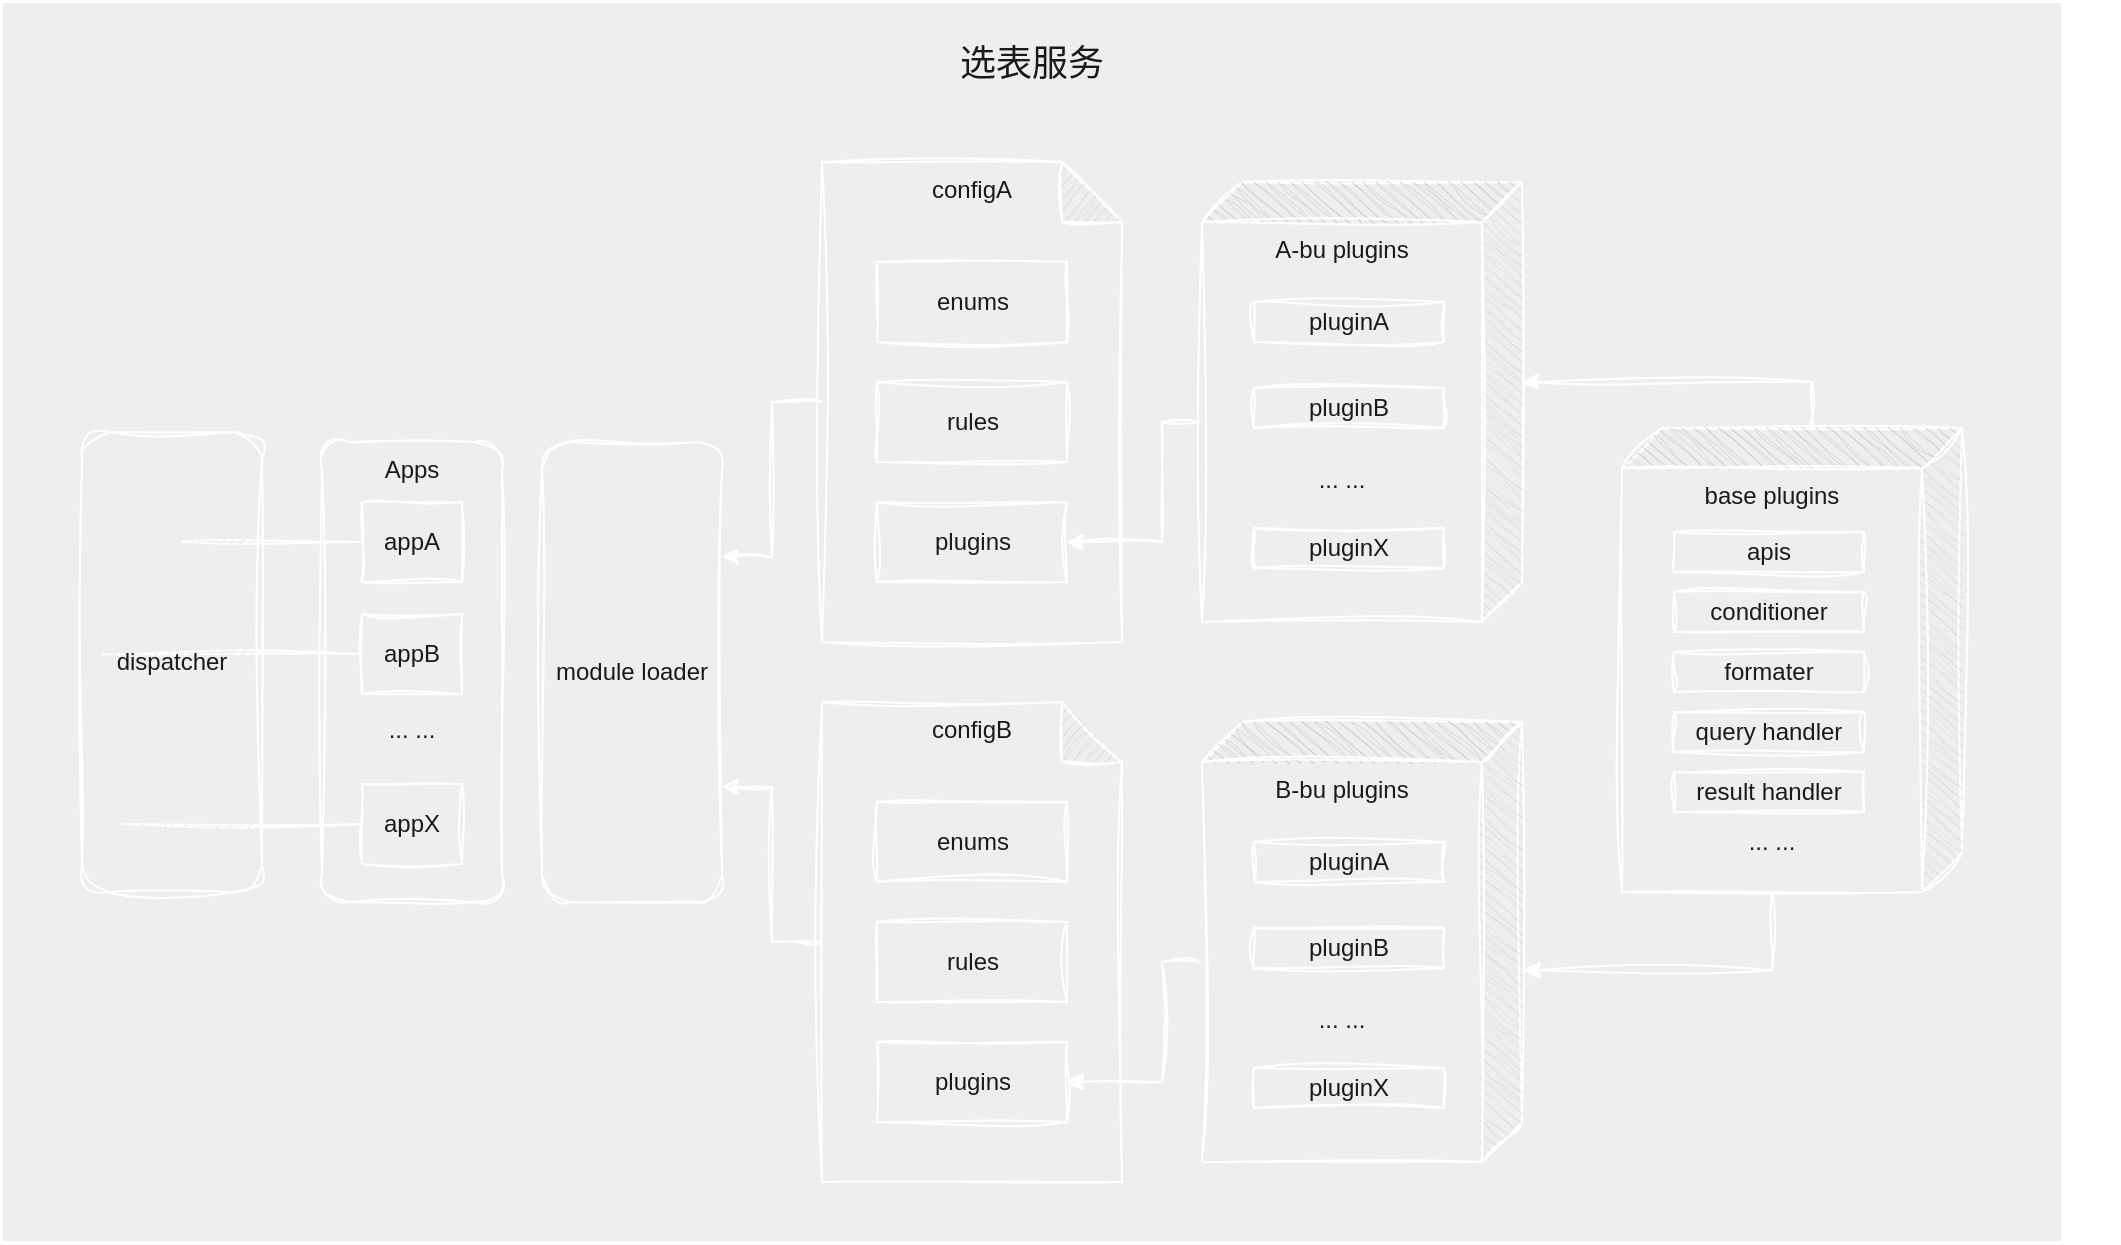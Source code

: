 <mxfile version="24.0.1" type="github">
  <diagram id="C5RBs43oDa-KdzZeNtuy" name="Page-1">
    <mxGraphModel dx="2261" dy="761" grid="1" gridSize="10" guides="1" tooltips="1" connect="1" arrows="1" fold="1" page="1" pageScale="1" pageWidth="827" pageHeight="1169" background="none" math="0" shadow="0">
      <root>
        <mxCell id="WIyWlLk6GJQsqaUBKTNV-0" />
        <mxCell id="WIyWlLk6GJQsqaUBKTNV-1" parent="WIyWlLk6GJQsqaUBKTNV-0" />
        <mxCell id="ebe6CAPBfRJyWC64Laac-99" style="edgeStyle=orthogonalEdgeStyle;rounded=0;sketch=1;hachureGap=4;jiggle=2;curveFitting=1;orthogonalLoop=1;jettySize=auto;html=1;exitX=1;exitY=0.5;exitDx=0;exitDy=0;strokeColor=#FFFFFF;fontColor=#FFFFFF;" edge="1" parent="WIyWlLk6GJQsqaUBKTNV-1" source="ebe6CAPBfRJyWC64Laac-29">
          <mxGeometry relative="1" as="geometry">
            <mxPoint x="920" y="440" as="targetPoint" />
          </mxGeometry>
        </mxCell>
        <mxCell id="ebe6CAPBfRJyWC64Laac-29" value="&lt;div&gt;&lt;br&gt;&lt;/div&gt;&lt;font style=&quot;font-size: 18px;&quot;&gt;选表服务&lt;/font&gt;" style="rounded=0;whiteSpace=wrap;html=1;hachureGap=4;verticalAlign=top;labelBackgroundColor=none;fillColor=#EEEEEE;strokeColor=#FFFFFF;fontColor=#1A1A1A;" vertex="1" parent="WIyWlLk6GJQsqaUBKTNV-1">
          <mxGeometry x="-130" y="130" width="1030" height="620" as="geometry" />
        </mxCell>
        <mxCell id="ebe6CAPBfRJyWC64Laac-30" value="configA" style="shape=note;whiteSpace=wrap;html=1;backgroundOutline=1;darkOpacity=0.05;sketch=1;hachureGap=4;jiggle=2;curveFitting=1;verticalAlign=top;labelBackgroundColor=none;fillColor=#EEEEEE;strokeColor=#FFFFFF;fontColor=#1A1A1A;" vertex="1" parent="WIyWlLk6GJQsqaUBKTNV-1">
          <mxGeometry x="280" y="210" width="150" height="240" as="geometry" />
        </mxCell>
        <mxCell id="ebe6CAPBfRJyWC64Laac-31" value="module loader" style="rounded=1;whiteSpace=wrap;html=1;sketch=1;hachureGap=4;jiggle=2;curveFitting=1;labelBackgroundColor=none;fillColor=#EEEEEE;strokeColor=#FFFFFF;fontColor=#1A1A1A;" vertex="1" parent="WIyWlLk6GJQsqaUBKTNV-1">
          <mxGeometry x="140" y="350" width="90" height="230" as="geometry" />
        </mxCell>
        <mxCell id="ebe6CAPBfRJyWC64Laac-32" value="plugins" style="rounded=0;whiteSpace=wrap;html=1;sketch=1;hachureGap=4;jiggle=2;curveFitting=1;labelBackgroundColor=none;fillColor=#EEEEEE;strokeColor=#FFFFFF;fontColor=#1A1A1A;" vertex="1" parent="WIyWlLk6GJQsqaUBKTNV-1">
          <mxGeometry x="307.5" y="380" width="95" height="40" as="geometry" />
        </mxCell>
        <mxCell id="ebe6CAPBfRJyWC64Laac-33" value="enums" style="rounded=0;whiteSpace=wrap;html=1;sketch=1;hachureGap=4;jiggle=2;curveFitting=1;labelBackgroundColor=none;fillColor=#EEEEEE;strokeColor=#FFFFFF;fontColor=#1A1A1A;" vertex="1" parent="WIyWlLk6GJQsqaUBKTNV-1">
          <mxGeometry x="307.5" y="260" width="95" height="40" as="geometry" />
        </mxCell>
        <mxCell id="ebe6CAPBfRJyWC64Laac-34" value="rules" style="rounded=0;whiteSpace=wrap;html=1;sketch=1;hachureGap=4;jiggle=2;curveFitting=1;labelBackgroundColor=none;fillColor=#EEEEEE;strokeColor=#FFFFFF;fontColor=#1A1A1A;" vertex="1" parent="WIyWlLk6GJQsqaUBKTNV-1">
          <mxGeometry x="307.5" y="320" width="95" height="40" as="geometry" />
        </mxCell>
        <mxCell id="ebe6CAPBfRJyWC64Laac-38" value="base plugins&lt;div&gt;&lt;br&gt;&lt;/div&gt;&lt;div&gt;&lt;br&gt;&lt;/div&gt;&lt;div&gt;&lt;br&gt;&lt;/div&gt;&lt;div&gt;&lt;br&gt;&lt;/div&gt;&lt;div&gt;&lt;br&gt;&lt;/div&gt;&lt;div&gt;&lt;br&gt;&lt;/div&gt;&lt;div&gt;&lt;br&gt;&lt;/div&gt;&lt;div&gt;&lt;br&gt;&lt;/div&gt;&lt;div&gt;&lt;br&gt;&lt;/div&gt;&lt;div&gt;&lt;br&gt;&lt;/div&gt;&lt;div&gt;&lt;br&gt;&lt;/div&gt;&lt;div&gt;&lt;span style=&quot;background-color: initial;&quot;&gt;... ...&lt;/span&gt;&lt;br&gt;&lt;/div&gt;" style="shape=cube;whiteSpace=wrap;html=1;boundedLbl=1;backgroundOutline=1;darkOpacity=0.05;darkOpacity2=0.1;sketch=1;hachureGap=4;jiggle=2;curveFitting=1;direction=south;verticalAlign=top;labelBackgroundColor=none;fillColor=#EEEEEE;strokeColor=#FFFFFF;fontColor=#1A1A1A;" vertex="1" parent="WIyWlLk6GJQsqaUBKTNV-1">
          <mxGeometry x="680" y="343" width="170" height="232" as="geometry" />
        </mxCell>
        <mxCell id="ebe6CAPBfRJyWC64Laac-40" value="apis" style="rounded=0;whiteSpace=wrap;html=1;sketch=1;hachureGap=4;jiggle=2;curveFitting=1;labelBackgroundColor=none;fillColor=#EEEEEE;strokeColor=#FFFFFF;fontColor=#1A1A1A;" vertex="1" parent="WIyWlLk6GJQsqaUBKTNV-1">
          <mxGeometry x="706" y="395" width="95" height="20" as="geometry" />
        </mxCell>
        <mxCell id="ebe6CAPBfRJyWC64Laac-42" value="result handler" style="rounded=0;whiteSpace=wrap;html=1;sketch=1;hachureGap=4;jiggle=2;curveFitting=1;labelBackgroundColor=none;fillColor=#EEEEEE;strokeColor=#FFFFFF;fontColor=#1A1A1A;" vertex="1" parent="WIyWlLk6GJQsqaUBKTNV-1">
          <mxGeometry x="706" y="515" width="95" height="20" as="geometry" />
        </mxCell>
        <mxCell id="ebe6CAPBfRJyWC64Laac-43" value="query handler" style="rounded=0;whiteSpace=wrap;html=1;sketch=1;hachureGap=4;jiggle=2;curveFitting=1;labelBackgroundColor=none;fillColor=#EEEEEE;strokeColor=#FFFFFF;fontColor=#1A1A1A;" vertex="1" parent="WIyWlLk6GJQsqaUBKTNV-1">
          <mxGeometry x="706" y="485" width="95" height="20" as="geometry" />
        </mxCell>
        <mxCell id="ebe6CAPBfRJyWC64Laac-45" value="conditioner" style="rounded=0;whiteSpace=wrap;html=1;sketch=1;hachureGap=4;jiggle=2;curveFitting=1;labelBackgroundColor=none;fillColor=#EEEEEE;strokeColor=#FFFFFF;fontColor=#1A1A1A;" vertex="1" parent="WIyWlLk6GJQsqaUBKTNV-1">
          <mxGeometry x="706" y="425" width="95" height="20" as="geometry" />
        </mxCell>
        <mxCell id="ebe6CAPBfRJyWC64Laac-46" value="formater" style="rounded=0;whiteSpace=wrap;html=1;sketch=1;hachureGap=4;jiggle=2;curveFitting=1;labelBackgroundColor=none;fillColor=#EEEEEE;strokeColor=#FFFFFF;fontColor=#1A1A1A;" vertex="1" parent="WIyWlLk6GJQsqaUBKTNV-1">
          <mxGeometry x="706" y="455" width="95" height="20" as="geometry" />
        </mxCell>
        <mxCell id="ebe6CAPBfRJyWC64Laac-63" style="edgeStyle=orthogonalEdgeStyle;rounded=0;sketch=1;hachureGap=4;jiggle=2;curveFitting=1;orthogonalLoop=1;jettySize=auto;html=1;exitX=0;exitY=0;exitDx=120;exitDy=160;exitPerimeter=0;entryX=1;entryY=0.5;entryDx=0;entryDy=0;labelBackgroundColor=none;fontColor=default;strokeColor=#FFFFFF;" edge="1" parent="WIyWlLk6GJQsqaUBKTNV-1" source="ebe6CAPBfRJyWC64Laac-50" target="ebe6CAPBfRJyWC64Laac-32">
          <mxGeometry relative="1" as="geometry">
            <Array as="points">
              <mxPoint x="450" y="340" />
              <mxPoint x="450" y="400" />
            </Array>
          </mxGeometry>
        </mxCell>
        <mxCell id="ebe6CAPBfRJyWC64Laac-50" value="A-bu plugins&lt;div&gt;&lt;br&gt;&lt;/div&gt;&lt;div&gt;&lt;br&gt;&lt;/div&gt;&lt;div&gt;&lt;br&gt;&lt;/div&gt;&lt;div&gt;&lt;br&gt;&lt;/div&gt;&lt;div&gt;&lt;br&gt;&lt;/div&gt;&lt;div&gt;&lt;br&gt;&lt;/div&gt;&lt;div&gt;&lt;br&gt;&lt;/div&gt;&lt;div&gt;... ...&lt;/div&gt;" style="shape=cube;whiteSpace=wrap;html=1;boundedLbl=1;backgroundOutline=1;darkOpacity=0.05;darkOpacity2=0.1;sketch=1;hachureGap=4;jiggle=2;curveFitting=1;direction=south;verticalAlign=top;labelBackgroundColor=none;fillColor=#EEEEEE;strokeColor=#FFFFFF;fontColor=#1A1A1A;" vertex="1" parent="WIyWlLk6GJQsqaUBKTNV-1">
          <mxGeometry x="470" y="220" width="160" height="220" as="geometry" />
        </mxCell>
        <mxCell id="ebe6CAPBfRJyWC64Laac-51" value="pluginA" style="rounded=0;whiteSpace=wrap;html=1;sketch=1;hachureGap=4;jiggle=2;curveFitting=1;labelBackgroundColor=none;fillColor=#EEEEEE;strokeColor=#FFFFFF;fontColor=#1A1A1A;" vertex="1" parent="WIyWlLk6GJQsqaUBKTNV-1">
          <mxGeometry x="496" y="280" width="95" height="20" as="geometry" />
        </mxCell>
        <mxCell id="ebe6CAPBfRJyWC64Laac-52" value="pluginX" style="rounded=0;whiteSpace=wrap;html=1;sketch=1;hachureGap=4;jiggle=2;curveFitting=1;labelBackgroundColor=none;fillColor=#EEEEEE;strokeColor=#FFFFFF;fontColor=#1A1A1A;" vertex="1" parent="WIyWlLk6GJQsqaUBKTNV-1">
          <mxGeometry x="496" y="393" width="95" height="20" as="geometry" />
        </mxCell>
        <mxCell id="ebe6CAPBfRJyWC64Laac-54" value="pluginB" style="rounded=0;whiteSpace=wrap;html=1;sketch=1;hachureGap=4;jiggle=2;curveFitting=1;labelBackgroundColor=none;fillColor=#EEEEEE;strokeColor=#FFFFFF;fontColor=#1A1A1A;" vertex="1" parent="WIyWlLk6GJQsqaUBKTNV-1">
          <mxGeometry x="496" y="323" width="95" height="20" as="geometry" />
        </mxCell>
        <mxCell id="ebe6CAPBfRJyWC64Laac-64" value="configB" style="shape=note;whiteSpace=wrap;html=1;backgroundOutline=1;darkOpacity=0.05;sketch=1;hachureGap=4;jiggle=2;curveFitting=1;verticalAlign=top;labelBackgroundColor=none;fillColor=#EEEEEE;strokeColor=#FFFFFF;fontColor=#1A1A1A;" vertex="1" parent="WIyWlLk6GJQsqaUBKTNV-1">
          <mxGeometry x="280" y="480" width="150" height="240" as="geometry" />
        </mxCell>
        <mxCell id="ebe6CAPBfRJyWC64Laac-65" value="plugins" style="rounded=0;whiteSpace=wrap;html=1;sketch=1;hachureGap=4;jiggle=2;curveFitting=1;labelBackgroundColor=none;fillColor=#EEEEEE;strokeColor=#FFFFFF;fontColor=#1A1A1A;" vertex="1" parent="WIyWlLk6GJQsqaUBKTNV-1">
          <mxGeometry x="307.5" y="650" width="95" height="40" as="geometry" />
        </mxCell>
        <mxCell id="ebe6CAPBfRJyWC64Laac-66" value="enums" style="rounded=0;whiteSpace=wrap;html=1;sketch=1;hachureGap=4;jiggle=2;curveFitting=1;labelBackgroundColor=none;fillColor=#EEEEEE;strokeColor=#FFFFFF;fontColor=#1A1A1A;" vertex="1" parent="WIyWlLk6GJQsqaUBKTNV-1">
          <mxGeometry x="307.5" y="530" width="95" height="40" as="geometry" />
        </mxCell>
        <mxCell id="ebe6CAPBfRJyWC64Laac-67" value="rules" style="rounded=0;whiteSpace=wrap;html=1;sketch=1;hachureGap=4;jiggle=2;curveFitting=1;labelBackgroundColor=none;fillColor=#EEEEEE;strokeColor=#FFFFFF;fontColor=#1A1A1A;" vertex="1" parent="WIyWlLk6GJQsqaUBKTNV-1">
          <mxGeometry x="307.5" y="590" width="95" height="40" as="geometry" />
        </mxCell>
        <mxCell id="ebe6CAPBfRJyWC64Laac-68" style="edgeStyle=orthogonalEdgeStyle;rounded=0;sketch=1;hachureGap=4;jiggle=2;curveFitting=1;orthogonalLoop=1;jettySize=auto;html=1;exitX=0;exitY=0;exitDx=120;exitDy=160;exitPerimeter=0;entryX=1;entryY=0.5;entryDx=0;entryDy=0;labelBackgroundColor=none;fontColor=default;strokeColor=#FFFFFF;" edge="1" parent="WIyWlLk6GJQsqaUBKTNV-1" source="ebe6CAPBfRJyWC64Laac-69" target="ebe6CAPBfRJyWC64Laac-65">
          <mxGeometry relative="1" as="geometry">
            <Array as="points">
              <mxPoint x="450" y="610" />
              <mxPoint x="450" y="670" />
            </Array>
          </mxGeometry>
        </mxCell>
        <mxCell id="ebe6CAPBfRJyWC64Laac-69" value="B-bu plugins&lt;div&gt;&lt;br&gt;&lt;/div&gt;&lt;div&gt;&lt;br&gt;&lt;/div&gt;&lt;div&gt;&lt;br&gt;&lt;/div&gt;&lt;div&gt;&lt;br&gt;&lt;/div&gt;&lt;div&gt;&lt;br&gt;&lt;/div&gt;&lt;div&gt;&lt;br&gt;&lt;/div&gt;&lt;div&gt;&lt;br&gt;&lt;/div&gt;&lt;div&gt;... ...&lt;/div&gt;" style="shape=cube;whiteSpace=wrap;html=1;boundedLbl=1;backgroundOutline=1;darkOpacity=0.05;darkOpacity2=0.1;sketch=1;hachureGap=4;jiggle=2;curveFitting=1;direction=south;verticalAlign=top;labelBackgroundColor=none;fillColor=#EEEEEE;strokeColor=#FFFFFF;fontColor=#1A1A1A;" vertex="1" parent="WIyWlLk6GJQsqaUBKTNV-1">
          <mxGeometry x="470" y="490" width="160" height="220" as="geometry" />
        </mxCell>
        <mxCell id="ebe6CAPBfRJyWC64Laac-70" value="pluginA" style="rounded=0;whiteSpace=wrap;html=1;sketch=1;hachureGap=4;jiggle=2;curveFitting=1;labelBackgroundColor=none;fillColor=#EEEEEE;strokeColor=#FFFFFF;fontColor=#1A1A1A;" vertex="1" parent="WIyWlLk6GJQsqaUBKTNV-1">
          <mxGeometry x="496" y="550" width="95" height="20" as="geometry" />
        </mxCell>
        <mxCell id="ebe6CAPBfRJyWC64Laac-71" value="pluginX" style="rounded=0;whiteSpace=wrap;html=1;sketch=1;hachureGap=4;jiggle=2;curveFitting=1;labelBackgroundColor=none;fillColor=#EEEEEE;strokeColor=#FFFFFF;fontColor=#1A1A1A;" vertex="1" parent="WIyWlLk6GJQsqaUBKTNV-1">
          <mxGeometry x="496" y="663" width="95" height="20" as="geometry" />
        </mxCell>
        <mxCell id="ebe6CAPBfRJyWC64Laac-72" value="pluginB" style="rounded=0;whiteSpace=wrap;html=1;sketch=1;hachureGap=4;jiggle=2;curveFitting=1;labelBackgroundColor=none;fillColor=#EEEEEE;strokeColor=#FFFFFF;fontColor=#1A1A1A;" vertex="1" parent="WIyWlLk6GJQsqaUBKTNV-1">
          <mxGeometry x="496" y="593" width="95" height="20" as="geometry" />
        </mxCell>
        <mxCell id="ebe6CAPBfRJyWC64Laac-74" style="edgeStyle=orthogonalEdgeStyle;rounded=0;sketch=1;hachureGap=4;jiggle=2;curveFitting=1;orthogonalLoop=1;jettySize=auto;html=1;exitX=0;exitY=0.5;exitDx=0;exitDy=0;exitPerimeter=0;entryX=1;entryY=0.25;entryDx=0;entryDy=0;labelBackgroundColor=none;fontColor=default;strokeColor=#FFFFFF;" edge="1" parent="WIyWlLk6GJQsqaUBKTNV-1" source="ebe6CAPBfRJyWC64Laac-30" target="ebe6CAPBfRJyWC64Laac-31">
          <mxGeometry relative="1" as="geometry" />
        </mxCell>
        <mxCell id="ebe6CAPBfRJyWC64Laac-75" style="edgeStyle=orthogonalEdgeStyle;rounded=0;sketch=1;hachureGap=4;jiggle=2;curveFitting=1;orthogonalLoop=1;jettySize=auto;html=1;exitX=0;exitY=0.5;exitDx=0;exitDy=0;exitPerimeter=0;entryX=1;entryY=0.75;entryDx=0;entryDy=0;labelBackgroundColor=none;fontColor=default;strokeColor=#FFFFFF;" edge="1" parent="WIyWlLk6GJQsqaUBKTNV-1" source="ebe6CAPBfRJyWC64Laac-64" target="ebe6CAPBfRJyWC64Laac-31">
          <mxGeometry relative="1" as="geometry" />
        </mxCell>
        <mxCell id="ebe6CAPBfRJyWC64Laac-76" style="edgeStyle=orthogonalEdgeStyle;rounded=0;sketch=1;hachureGap=4;jiggle=2;curveFitting=1;orthogonalLoop=1;jettySize=auto;html=1;exitX=0;exitY=0;exitDx=0;exitDy=75;exitPerimeter=0;entryX=0;entryY=0;entryDx=100;entryDy=0;entryPerimeter=0;labelBackgroundColor=none;fontColor=default;strokeColor=#FFFFFF;" edge="1" parent="WIyWlLk6GJQsqaUBKTNV-1" source="ebe6CAPBfRJyWC64Laac-38" target="ebe6CAPBfRJyWC64Laac-50">
          <mxGeometry relative="1" as="geometry" />
        </mxCell>
        <mxCell id="ebe6CAPBfRJyWC64Laac-78" style="edgeStyle=orthogonalEdgeStyle;rounded=0;sketch=1;hachureGap=4;jiggle=2;curveFitting=1;orthogonalLoop=1;jettySize=auto;html=1;exitX=0;exitY=0;exitDx=232;exitDy=95;exitPerimeter=0;entryX=0.564;entryY=-0.006;entryDx=0;entryDy=0;entryPerimeter=0;labelBackgroundColor=none;fontColor=default;strokeColor=#FFFFFF;" edge="1" parent="WIyWlLk6GJQsqaUBKTNV-1" source="ebe6CAPBfRJyWC64Laac-38" target="ebe6CAPBfRJyWC64Laac-69">
          <mxGeometry relative="1" as="geometry" />
        </mxCell>
        <mxCell id="ebe6CAPBfRJyWC64Laac-83" value="Apps&lt;div&gt;&lt;br&gt;&lt;/div&gt;&lt;div&gt;&lt;br&gt;&lt;/div&gt;&lt;div&gt;&lt;br&gt;&lt;/div&gt;&lt;div&gt;&lt;br&gt;&lt;/div&gt;&lt;div&gt;&lt;br&gt;&lt;/div&gt;&lt;div&gt;&lt;br&gt;&lt;/div&gt;&lt;div&gt;&lt;br&gt;&lt;/div&gt;&lt;div&gt;&lt;br&gt;&lt;/div&gt;&lt;div&gt;... ...&lt;/div&gt;" style="rounded=1;whiteSpace=wrap;html=1;sketch=1;hachureGap=4;jiggle=2;curveFitting=1;verticalAlign=top;labelBackgroundColor=none;fillColor=#EEEEEE;strokeColor=#FFFFFF;fontColor=#1A1A1A;" vertex="1" parent="WIyWlLk6GJQsqaUBKTNV-1">
          <mxGeometry x="30" y="350" width="90" height="230" as="geometry" />
        </mxCell>
        <mxCell id="ebe6CAPBfRJyWC64Laac-84" value="appA" style="rounded=0;whiteSpace=wrap;html=1;sketch=1;hachureGap=4;jiggle=2;curveFitting=1;labelBackgroundColor=none;fillColor=#EEEEEE;strokeColor=#FFFFFF;fontColor=#1A1A1A;" vertex="1" parent="WIyWlLk6GJQsqaUBKTNV-1">
          <mxGeometry x="50" y="380" width="50" height="40" as="geometry" />
        </mxCell>
        <mxCell id="ebe6CAPBfRJyWC64Laac-85" value="appB" style="rounded=0;whiteSpace=wrap;html=1;sketch=1;hachureGap=4;jiggle=2;curveFitting=1;labelBackgroundColor=none;fillColor=#EEEEEE;strokeColor=#FFFFFF;fontColor=#1A1A1A;" vertex="1" parent="WIyWlLk6GJQsqaUBKTNV-1">
          <mxGeometry x="50" y="436" width="50" height="40" as="geometry" />
        </mxCell>
        <mxCell id="ebe6CAPBfRJyWC64Laac-86" value="appX" style="rounded=0;whiteSpace=wrap;html=1;sketch=1;hachureGap=4;jiggle=2;curveFitting=1;labelBackgroundColor=none;fillColor=#EEEEEE;strokeColor=#FFFFFF;fontColor=#1A1A1A;" vertex="1" parent="WIyWlLk6GJQsqaUBKTNV-1">
          <mxGeometry x="50" y="521" width="50" height="40" as="geometry" />
        </mxCell>
        <mxCell id="ebe6CAPBfRJyWC64Laac-94" value="" style="endArrow=none;html=1;rounded=0;sketch=1;hachureGap=4;jiggle=2;curveFitting=1;entryX=0;entryY=0.5;entryDx=0;entryDy=0;exitX=0.556;exitY=0.239;exitDx=0;exitDy=0;exitPerimeter=0;labelBackgroundColor=none;fontColor=default;strokeColor=#FFFFFF;" edge="1" parent="WIyWlLk6GJQsqaUBKTNV-1" source="ebe6CAPBfRJyWC64Laac-92" target="ebe6CAPBfRJyWC64Laac-84">
          <mxGeometry width="50" height="50" relative="1" as="geometry">
            <mxPoint x="390" y="550" as="sourcePoint" />
            <mxPoint x="440" y="500" as="targetPoint" />
          </mxGeometry>
        </mxCell>
        <mxCell id="ebe6CAPBfRJyWC64Laac-96" value="" style="endArrow=none;html=1;rounded=0;sketch=1;hachureGap=4;jiggle=2;curveFitting=1;entryX=0;entryY=0.5;entryDx=0;entryDy=0;exitX=0.111;exitY=0.483;exitDx=0;exitDy=0;exitPerimeter=0;labelBackgroundColor=none;fontColor=default;strokeColor=#FFFFFF;" edge="1" parent="WIyWlLk6GJQsqaUBKTNV-1" source="ebe6CAPBfRJyWC64Laac-92" target="ebe6CAPBfRJyWC64Laac-85">
          <mxGeometry width="50" height="50" relative="1" as="geometry">
            <mxPoint x="390" y="550" as="sourcePoint" />
            <mxPoint x="440" y="500" as="targetPoint" />
          </mxGeometry>
        </mxCell>
        <mxCell id="ebe6CAPBfRJyWC64Laac-97" value="" style="endArrow=none;html=1;rounded=0;sketch=1;hachureGap=4;jiggle=2;curveFitting=1;entryX=0;entryY=0.5;entryDx=0;entryDy=0;labelBackgroundColor=none;fontColor=default;strokeColor=#FFFFFF;" edge="1" parent="WIyWlLk6GJQsqaUBKTNV-1" target="ebe6CAPBfRJyWC64Laac-86">
          <mxGeometry width="50" height="50" relative="1" as="geometry">
            <mxPoint x="-70" y="541" as="sourcePoint" />
            <mxPoint x="440" y="500" as="targetPoint" />
          </mxGeometry>
        </mxCell>
        <mxCell id="ebe6CAPBfRJyWC64Laac-92" value="dispatcher" style="rounded=1;whiteSpace=wrap;html=1;sketch=1;hachureGap=4;jiggle=2;curveFitting=1;labelBackgroundColor=none;fillColor=#EEEEEE;strokeColor=#FFFFFF;fontColor=#1A1A1A;" vertex="1" parent="WIyWlLk6GJQsqaUBKTNV-1">
          <mxGeometry x="-90" y="345" width="90" height="230" as="geometry" />
        </mxCell>
      </root>
    </mxGraphModel>
  </diagram>
</mxfile>
